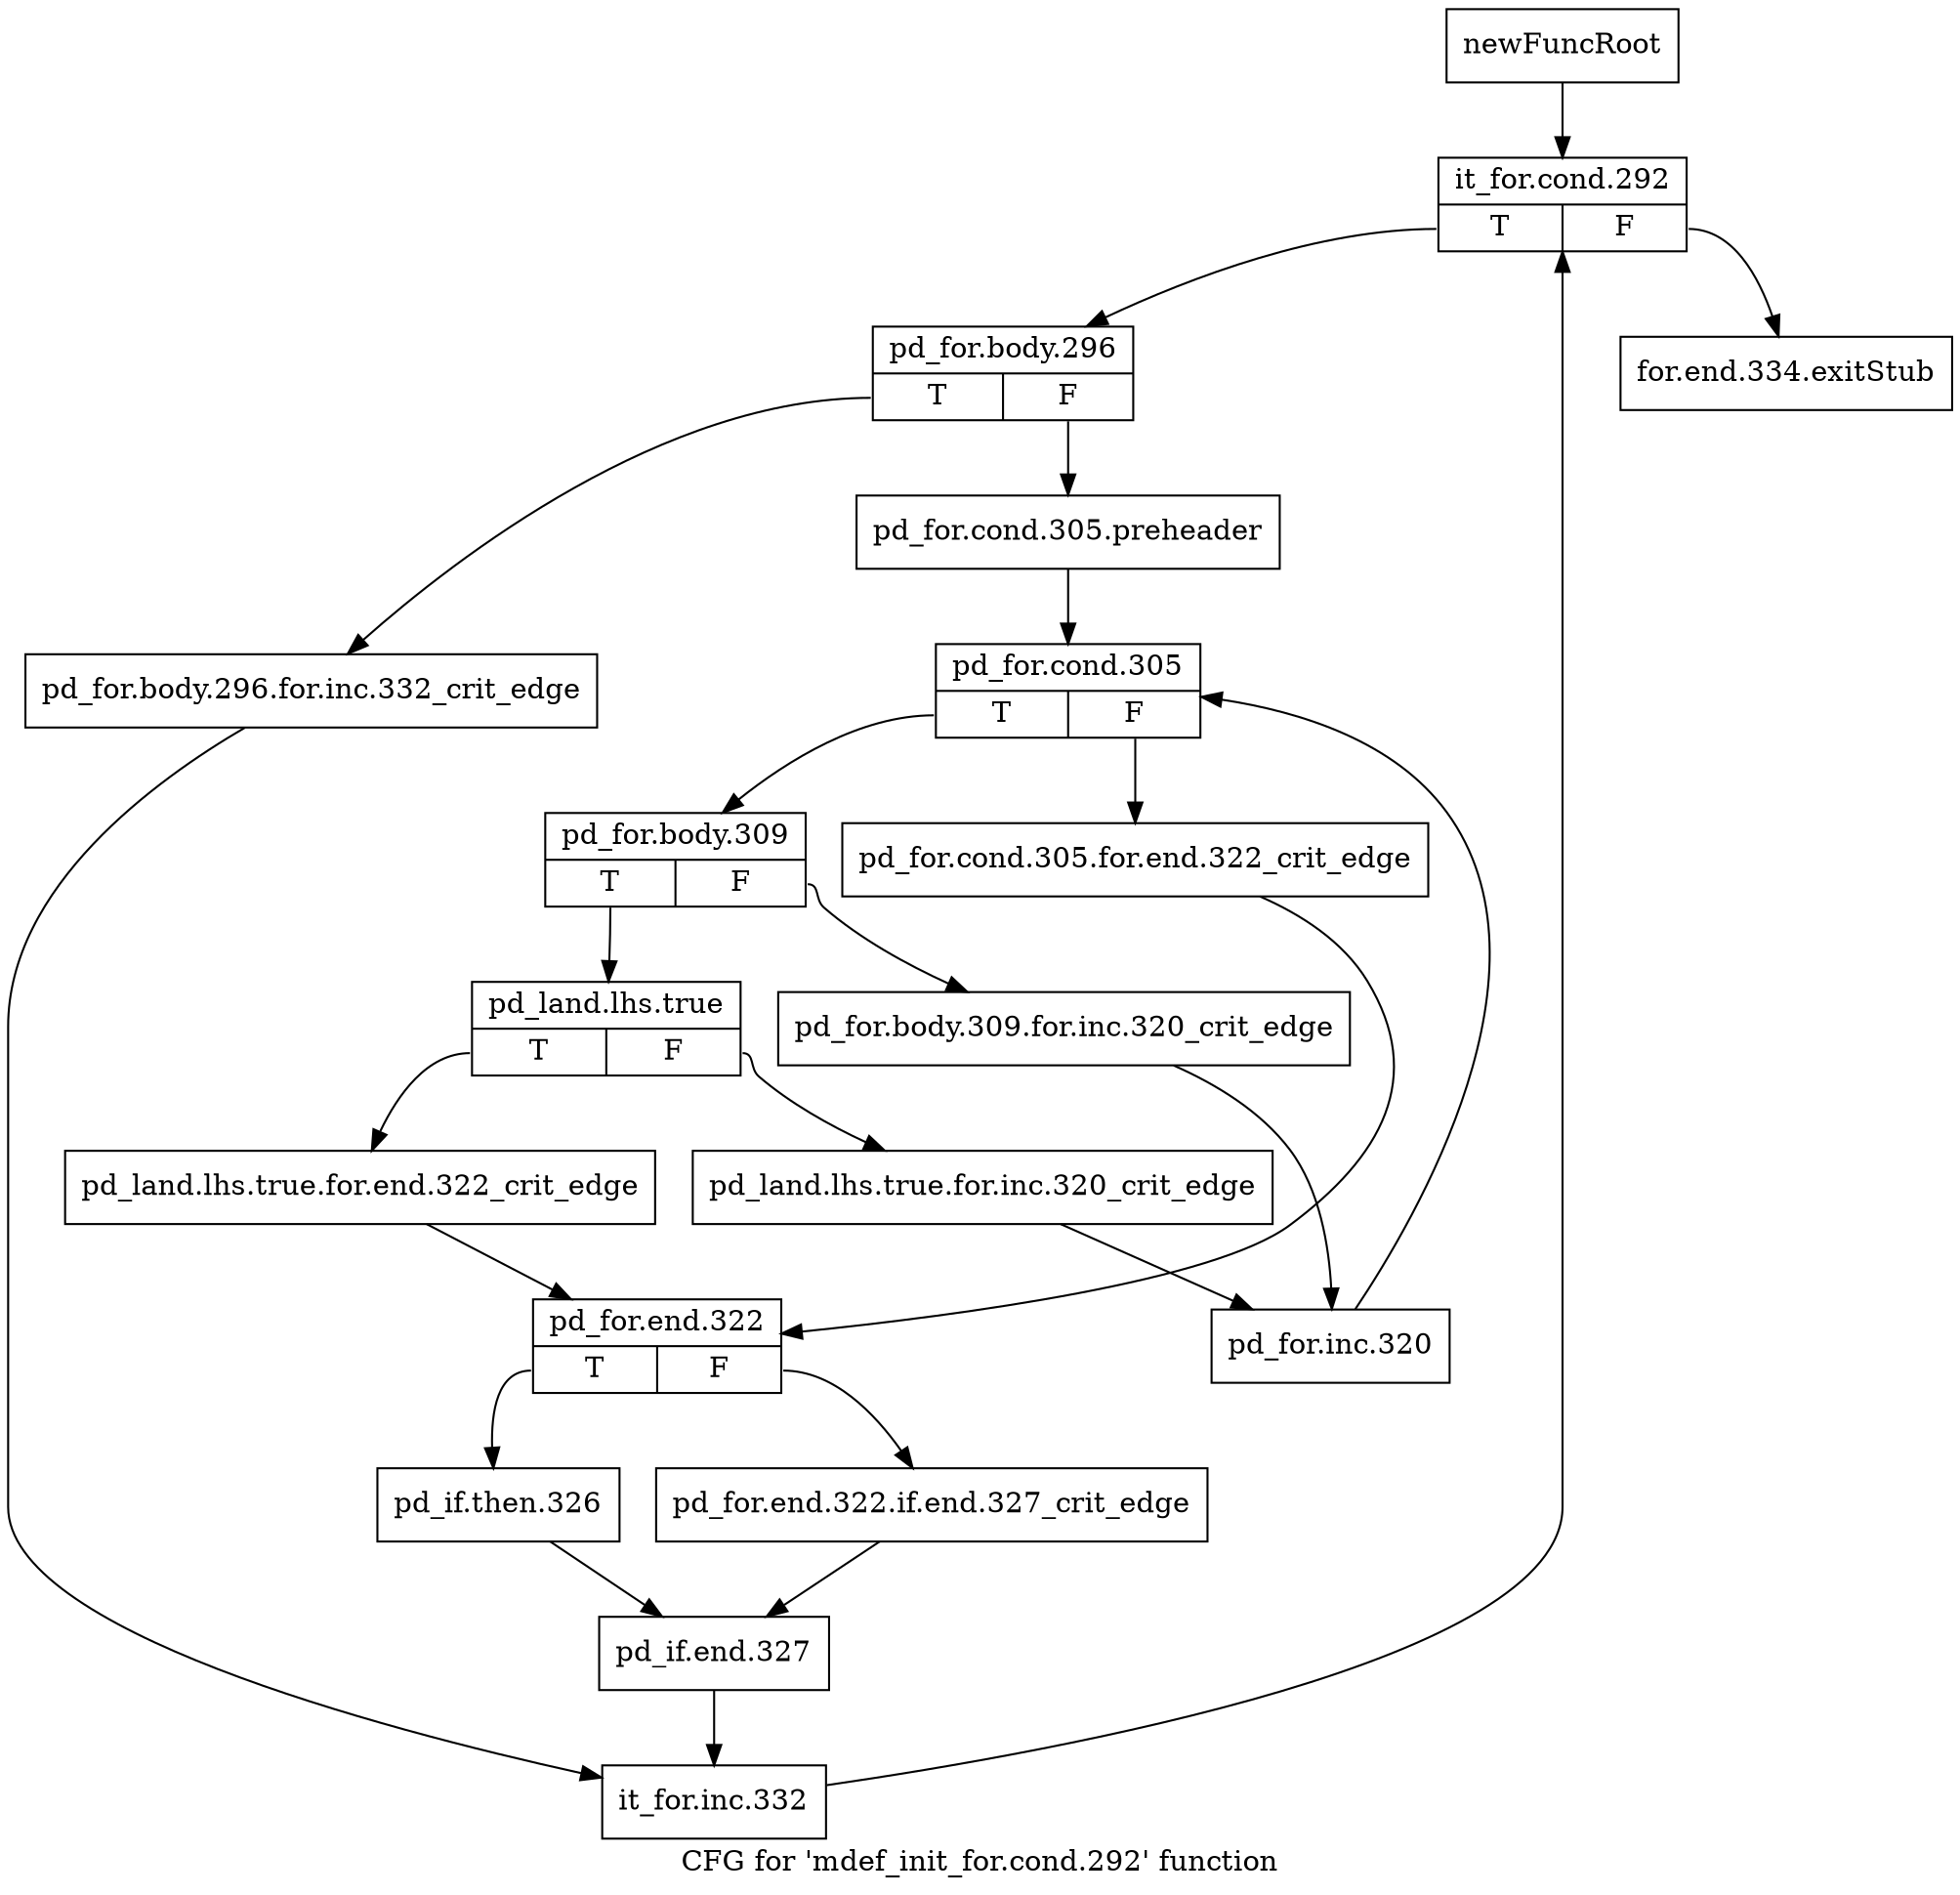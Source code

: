 digraph "CFG for 'mdef_init_for.cond.292' function" {
	label="CFG for 'mdef_init_for.cond.292' function";

	Node0x12ca310 [shape=record,label="{newFuncRoot}"];
	Node0x12ca310 -> Node0x12ca8b0;
	Node0x12ca860 [shape=record,label="{for.end.334.exitStub}"];
	Node0x12ca8b0 [shape=record,label="{it_for.cond.292|{<s0>T|<s1>F}}"];
	Node0x12ca8b0:s0 -> Node0x12ca900;
	Node0x12ca8b0:s1 -> Node0x12ca860;
	Node0x12ca900 [shape=record,label="{pd_for.body.296|{<s0>T|<s1>F}}"];
	Node0x12ca900:s0 -> Node0x12cad60;
	Node0x12ca900:s1 -> Node0x12ca950;
	Node0x12ca950 [shape=record,label="{pd_for.cond.305.preheader}"];
	Node0x12ca950 -> Node0x12ca9a0;
	Node0x12ca9a0 [shape=record,label="{pd_for.cond.305|{<s0>T|<s1>F}}"];
	Node0x12ca9a0:s0 -> Node0x12caa40;
	Node0x12ca9a0:s1 -> Node0x12ca9f0;
	Node0x12ca9f0 [shape=record,label="{pd_for.cond.305.for.end.322_crit_edge}"];
	Node0x12ca9f0 -> Node0x12cac20;
	Node0x12caa40 [shape=record,label="{pd_for.body.309|{<s0>T|<s1>F}}"];
	Node0x12caa40:s0 -> Node0x12caae0;
	Node0x12caa40:s1 -> Node0x12caa90;
	Node0x12caa90 [shape=record,label="{pd_for.body.309.for.inc.320_crit_edge}"];
	Node0x12caa90 -> Node0x12cab80;
	Node0x12caae0 [shape=record,label="{pd_land.lhs.true|{<s0>T|<s1>F}}"];
	Node0x12caae0:s0 -> Node0x12cabd0;
	Node0x12caae0:s1 -> Node0x12cab30;
	Node0x12cab30 [shape=record,label="{pd_land.lhs.true.for.inc.320_crit_edge}"];
	Node0x12cab30 -> Node0x12cab80;
	Node0x12cab80 [shape=record,label="{pd_for.inc.320}"];
	Node0x12cab80 -> Node0x12ca9a0;
	Node0x12cabd0 [shape=record,label="{pd_land.lhs.true.for.end.322_crit_edge}"];
	Node0x12cabd0 -> Node0x12cac20;
	Node0x12cac20 [shape=record,label="{pd_for.end.322|{<s0>T|<s1>F}}"];
	Node0x12cac20:s0 -> Node0x12cacc0;
	Node0x12cac20:s1 -> Node0x12cac70;
	Node0x12cac70 [shape=record,label="{pd_for.end.322.if.end.327_crit_edge}"];
	Node0x12cac70 -> Node0x12cad10;
	Node0x12cacc0 [shape=record,label="{pd_if.then.326}"];
	Node0x12cacc0 -> Node0x12cad10;
	Node0x12cad10 [shape=record,label="{pd_if.end.327}"];
	Node0x12cad10 -> Node0x12cadb0;
	Node0x12cad60 [shape=record,label="{pd_for.body.296.for.inc.332_crit_edge}"];
	Node0x12cad60 -> Node0x12cadb0;
	Node0x12cadb0 [shape=record,label="{it_for.inc.332}"];
	Node0x12cadb0 -> Node0x12ca8b0;
}
